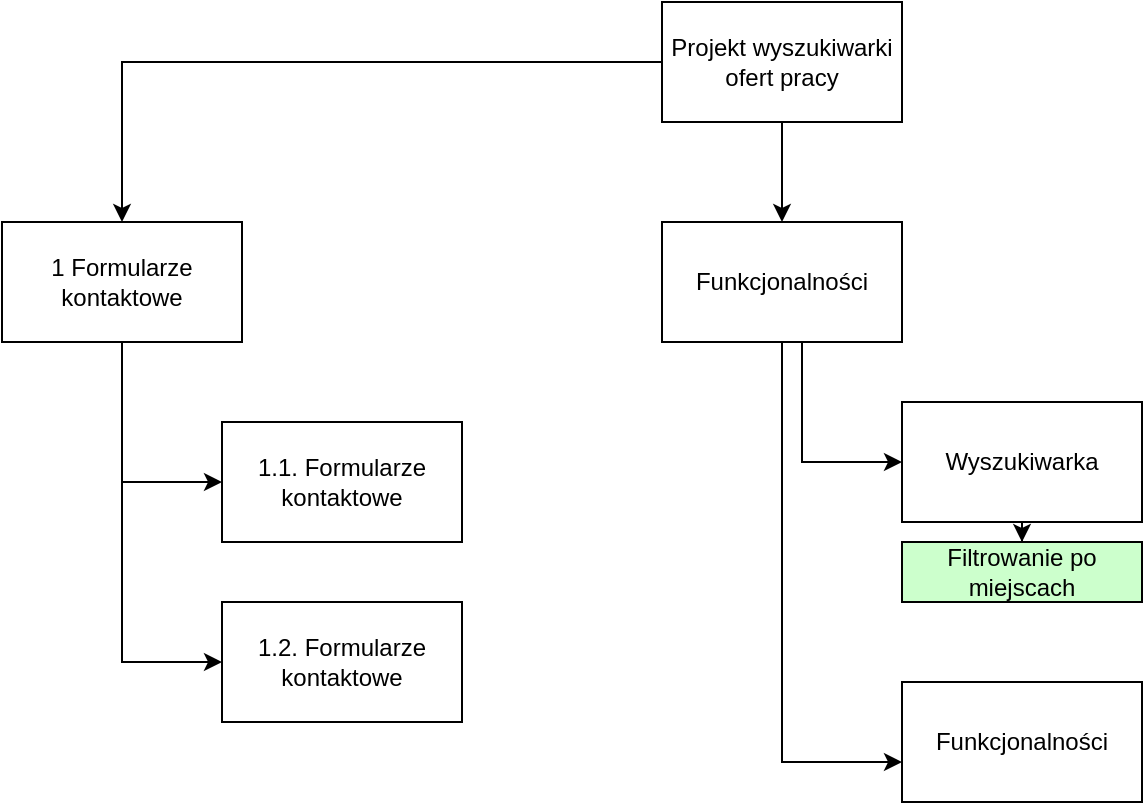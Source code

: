 <mxfile version="10.5.4" type="google"><diagram id="QePWXyaWrRV-x3fwj3Vs" name="WBS"><mxGraphModel dx="1250" dy="550" grid="1" gridSize="10" guides="1" tooltips="1" connect="1" arrows="1" fold="1" page="1" pageScale="1" pageWidth="10000" pageHeight="10000" math="0" shadow="0"><root><mxCell id="0"/><mxCell id="1" parent="0"/><mxCell id="9vRjM_weRMUoOdksdc-g-3" value="" style="edgeStyle=orthogonalEdgeStyle;rounded=0;orthogonalLoop=1;jettySize=auto;html=1;" edge="1" parent="1" source="9vRjM_weRMUoOdksdc-g-1" target="9vRjM_weRMUoOdksdc-g-2"><mxGeometry relative="1" as="geometry"/></mxCell><mxCell id="9vRjM_weRMUoOdksdc-g-9" value="" style="edgeStyle=orthogonalEdgeStyle;rounded=0;orthogonalLoop=1;jettySize=auto;html=1;" edge="1" parent="1" source="9vRjM_weRMUoOdksdc-g-1" target="9vRjM_weRMUoOdksdc-g-8"><mxGeometry relative="1" as="geometry"/></mxCell><mxCell id="9vRjM_weRMUoOdksdc-g-1" value="Projekt wyszukiwarki ofert pracy" style="rounded=0;whiteSpace=wrap;html=1;" vertex="1" parent="1"><mxGeometry x="550" y="40" width="120" height="60" as="geometry"/></mxCell><mxCell id="9vRjM_weRMUoOdksdc-g-11" value="" style="edgeStyle=orthogonalEdgeStyle;rounded=0;orthogonalLoop=1;jettySize=auto;html=1;" edge="1" parent="1" source="9vRjM_weRMUoOdksdc-g-8" target="9vRjM_weRMUoOdksdc-g-10"><mxGeometry relative="1" as="geometry"><Array as="points"><mxPoint x="620" y="270"/></Array></mxGeometry></mxCell><mxCell id="9vRjM_weRMUoOdksdc-g-15" value="" style="edgeStyle=orthogonalEdgeStyle;rounded=0;orthogonalLoop=1;jettySize=auto;html=1;" edge="1" parent="1" source="9vRjM_weRMUoOdksdc-g-8" target="9vRjM_weRMUoOdksdc-g-14"><mxGeometry relative="1" as="geometry"><Array as="points"><mxPoint x="610" y="420"/></Array></mxGeometry></mxCell><mxCell id="9vRjM_weRMUoOdksdc-g-8" value="Funkcjonalności" style="rounded=0;whiteSpace=wrap;html=1;" vertex="1" parent="1"><mxGeometry x="550" y="150" width="120" height="60" as="geometry"/></mxCell><mxCell id="9vRjM_weRMUoOdksdc-g-14" value="Funkcjonalności" style="rounded=0;whiteSpace=wrap;html=1;" vertex="1" parent="1"><mxGeometry x="670" y="380" width="120" height="60" as="geometry"/></mxCell><mxCell id="9vRjM_weRMUoOdksdc-g-13" value="" style="edgeStyle=orthogonalEdgeStyle;rounded=0;orthogonalLoop=1;jettySize=auto;html=1;" edge="1" parent="1" source="9vRjM_weRMUoOdksdc-g-10" target="9vRjM_weRMUoOdksdc-g-12"><mxGeometry relative="1" as="geometry"/></mxCell><mxCell id="9vRjM_weRMUoOdksdc-g-10" value="Wyszukiwarka&lt;br&gt;" style="rounded=0;whiteSpace=wrap;html=1;" vertex="1" parent="1"><mxGeometry x="670" y="240" width="120" height="60" as="geometry"/></mxCell><mxCell id="9vRjM_weRMUoOdksdc-g-12" value="Filtrowanie po miejscach&lt;br&gt;" style="rounded=0;whiteSpace=wrap;html=1;fillColor=#CCFFCC;" vertex="1" parent="1"><mxGeometry x="670" y="310" width="120" height="30" as="geometry"/></mxCell><mxCell id="9vRjM_weRMUoOdksdc-g-5" value="" style="edgeStyle=orthogonalEdgeStyle;rounded=0;orthogonalLoop=1;jettySize=auto;html=1;" edge="1" parent="1" source="9vRjM_weRMUoOdksdc-g-2" target="9vRjM_weRMUoOdksdc-g-4"><mxGeometry relative="1" as="geometry"><Array as="points"><mxPoint x="280" y="280"/></Array></mxGeometry></mxCell><mxCell id="9vRjM_weRMUoOdksdc-g-7" value="" style="edgeStyle=orthogonalEdgeStyle;rounded=0;orthogonalLoop=1;jettySize=auto;html=1;" edge="1" parent="1" source="9vRjM_weRMUoOdksdc-g-2" target="9vRjM_weRMUoOdksdc-g-6"><mxGeometry relative="1" as="geometry"><Array as="points"><mxPoint x="280" y="370"/></Array></mxGeometry></mxCell><mxCell id="9vRjM_weRMUoOdksdc-g-2" value="1 Formularze kontaktowe" style="rounded=0;whiteSpace=wrap;html=1;" vertex="1" parent="1"><mxGeometry x="220" y="150" width="120" height="60" as="geometry"/></mxCell><mxCell id="9vRjM_weRMUoOdksdc-g-6" value="1.2. Formularze kontaktowe" style="rounded=0;whiteSpace=wrap;html=1;" vertex="1" parent="1"><mxGeometry x="330" y="340" width="120" height="60" as="geometry"/></mxCell><mxCell id="9vRjM_weRMUoOdksdc-g-4" value="1.1. Formularze kontaktowe" style="rounded=0;whiteSpace=wrap;html=1;" vertex="1" parent="1"><mxGeometry x="330" y="250" width="120" height="60" as="geometry"/></mxCell></root></mxGraphModel></diagram><diagram id="m2jHwlMhzYW-auUMtDu8" name="Procesy"><mxGraphModel dx="1250" dy="550" grid="1" gridSize="10" guides="1" tooltips="1" connect="1" arrows="1" fold="1" page="1" pageScale="1" pageWidth="10000" pageHeight="10000" math="0" shadow="0"><root><mxCell id="3iJdKYUzNo0gn2XUnnmt-0"/><mxCell id="3iJdKYUzNo0gn2XUnnmt-1" parent="3iJdKYUzNo0gn2XUnnmt-0"/><mxCell id="3iJdKYUzNo0gn2XUnnmt-6" style="edgeStyle=orthogonalEdgeStyle;rounded=0;orthogonalLoop=1;jettySize=auto;html=1;" edge="1" parent="3iJdKYUzNo0gn2XUnnmt-1" source="3iJdKYUzNo0gn2XUnnmt-2" target="3iJdKYUzNo0gn2XUnnmt-5"><mxGeometry relative="1" as="geometry"/></mxCell><mxCell id="3iJdKYUzNo0gn2XUnnmt-2" value="Użytkownik" style="shape=umlActor;verticalLabelPosition=bottom;labelBackgroundColor=#ffffff;verticalAlign=top;html=1;outlineConnect=0;fillColor=#CCFFCC;" vertex="1" parent="3iJdKYUzNo0gn2XUnnmt-1"><mxGeometry x="180" y="130" width="120" height="150" as="geometry"/></mxCell><mxCell id="3iJdKYUzNo0gn2XUnnmt-8" style="edgeStyle=orthogonalEdgeStyle;rounded=0;orthogonalLoop=1;jettySize=auto;html=1;" edge="1" parent="3iJdKYUzNo0gn2XUnnmt-1" source="3iJdKYUzNo0gn2XUnnmt-5" target="3iJdKYUzNo0gn2XUnnmt-7"><mxGeometry relative="1" as="geometry"/></mxCell><mxCell id="3iJdKYUzNo0gn2XUnnmt-15" style="edgeStyle=orthogonalEdgeStyle;rounded=0;orthogonalLoop=1;jettySize=auto;html=1;entryX=0;entryY=0.5;entryDx=0;entryDy=0;" edge="1" parent="3iJdKYUzNo0gn2XUnnmt-1" source="3iJdKYUzNo0gn2XUnnmt-5" target="3iJdKYUzNo0gn2XUnnmt-14"><mxGeometry relative="1" as="geometry"><Array as="points"><mxPoint x="460" y="70"/></Array></mxGeometry></mxCell><mxCell id="3iJdKYUzNo0gn2XUnnmt-5" value="Strona główna sklepu" style="rounded=0;whiteSpace=wrap;html=1;fillColor=#CCFFCC;" vertex="1" parent="3iJdKYUzNo0gn2XUnnmt-1"><mxGeometry x="410" y="175" width="120" height="60" as="geometry"/></mxCell><mxCell id="3iJdKYUzNo0gn2XUnnmt-13" value="" style="edgeStyle=orthogonalEdgeStyle;rounded=0;orthogonalLoop=1;jettySize=auto;html=1;" edge="1" parent="3iJdKYUzNo0gn2XUnnmt-1" source="3iJdKYUzNo0gn2XUnnmt-7" target="3iJdKYUzNo0gn2XUnnmt-5"><mxGeometry relative="1" as="geometry"/></mxCell><mxCell id="3iJdKYUzNo0gn2XUnnmt-18" style="edgeStyle=orthogonalEdgeStyle;rounded=0;orthogonalLoop=1;jettySize=auto;html=1;" edge="1" parent="3iJdKYUzNo0gn2XUnnmt-1" source="3iJdKYUzNo0gn2XUnnmt-7" target="3iJdKYUzNo0gn2XUnnmt-17"><mxGeometry relative="1" as="geometry"/></mxCell><mxCell id="3iJdKYUzNo0gn2XUnnmt-7" value="Wyszukuje produkt" style="ellipse;whiteSpace=wrap;html=1;fillColor=#CCFFCC;" vertex="1" parent="3iJdKYUzNo0gn2XUnnmt-1"><mxGeometry x="620" y="164.5" width="120" height="80" as="geometry"/></mxCell><mxCell id="3iJdKYUzNo0gn2XUnnmt-23" style="edgeStyle=orthogonalEdgeStyle;rounded=0;orthogonalLoop=1;jettySize=auto;html=1;entryX=1;entryY=0.5;entryDx=0;entryDy=0;" edge="1" parent="3iJdKYUzNo0gn2XUnnmt-1" source="3iJdKYUzNo0gn2XUnnmt-9" target="3iJdKYUzNo0gn2XUnnmt-22"><mxGeometry relative="1" as="geometry"/></mxCell><mxCell id="3iJdKYUzNo0gn2XUnnmt-9" value="Złożenie zamówienia" style="rounded=0;whiteSpace=wrap;html=1;fillColor=#CCFFCC;" vertex="1" parent="3iJdKYUzNo0gn2XUnnmt-1"><mxGeometry x="990" y="300" width="150" height="93" as="geometry"/></mxCell><mxCell id="hwX1hQSWnGRbqyzGdEg5-0" style="edgeStyle=orthogonalEdgeStyle;rounded=0;orthogonalLoop=1;jettySize=auto;html=1;entryX=0.593;entryY=-0.003;entryDx=0;entryDy=0;entryPerimeter=0;" edge="1" parent="3iJdKYUzNo0gn2XUnnmt-1" source="3iJdKYUzNo0gn2XUnnmt-11" target="3iJdKYUzNo0gn2XUnnmt-36"><mxGeometry relative="1" as="geometry"/></mxCell><mxCell id="3iJdKYUzNo0gn2XUnnmt-11" value="Zamówienie produktu" style="ellipse;whiteSpace=wrap;html=1;fillColor=#CCFFCC;" vertex="1" parent="3iJdKYUzNo0gn2XUnnmt-1"><mxGeometry x="300" y="500" width="120" height="80" as="geometry"/></mxCell><mxCell id="3iJdKYUzNo0gn2XUnnmt-16" style="edgeStyle=orthogonalEdgeStyle;rounded=0;orthogonalLoop=1;jettySize=auto;html=1;entryX=0.5;entryY=0;entryDx=0;entryDy=0;" edge="1" parent="3iJdKYUzNo0gn2XUnnmt-1" source="3iJdKYUzNo0gn2XUnnmt-14" target="3iJdKYUzNo0gn2XUnnmt-7"><mxGeometry relative="1" as="geometry"/></mxCell><mxCell id="3iJdKYUzNo0gn2XUnnmt-14" value="Wyszukiwarka szczegółówa" style="rounded=0;whiteSpace=wrap;html=1;fillColor=#CCFFCC;" vertex="1" parent="3iJdKYUzNo0gn2XUnnmt-1"><mxGeometry x="610" y="30" width="140" height="80" as="geometry"/></mxCell><mxCell id="3iJdKYUzNo0gn2XUnnmt-20" style="edgeStyle=orthogonalEdgeStyle;rounded=0;orthogonalLoop=1;jettySize=auto;html=1;entryX=0;entryY=0.5;entryDx=0;entryDy=0;" edge="1" parent="3iJdKYUzNo0gn2XUnnmt-1" source="3iJdKYUzNo0gn2XUnnmt-17" target="3iJdKYUzNo0gn2XUnnmt-19"><mxGeometry relative="1" as="geometry"/></mxCell><mxCell id="3iJdKYUzNo0gn2XUnnmt-17" value="Listy produktów zawężonej" style="rounded=0;whiteSpace=wrap;html=1;fillColor=#FF9999;" vertex="1" parent="3iJdKYUzNo0gn2XUnnmt-1"><mxGeometry x="800" y="160" width="140" height="90" as="geometry"/></mxCell><mxCell id="3iJdKYUzNo0gn2XUnnmt-21" style="edgeStyle=orthogonalEdgeStyle;rounded=0;orthogonalLoop=1;jettySize=auto;html=1;entryX=0.5;entryY=0;entryDx=0;entryDy=0;" edge="1" parent="3iJdKYUzNo0gn2XUnnmt-1" source="3iJdKYUzNo0gn2XUnnmt-19" target="3iJdKYUzNo0gn2XUnnmt-9"><mxGeometry relative="1" as="geometry"/></mxCell><mxCell id="3iJdKYUzNo0gn2XUnnmt-19" value="Dodaj do koszyka" style="ellipse;whiteSpace=wrap;html=1;fillColor=#CCFFCC;" vertex="1" parent="3iJdKYUzNo0gn2XUnnmt-1"><mxGeometry x="1000" y="160" width="130" height="90" as="geometry"/></mxCell><mxCell id="3iJdKYUzNo0gn2XUnnmt-27" style="edgeStyle=orthogonalEdgeStyle;rounded=0;orthogonalLoop=1;jettySize=auto;html=1;" edge="1" parent="3iJdKYUzNo0gn2XUnnmt-1" source="3iJdKYUzNo0gn2XUnnmt-22" target="3iJdKYUzNo0gn2XUnnmt-24"><mxGeometry relative="1" as="geometry"/></mxCell><mxCell id="3iJdKYUzNo0gn2XUnnmt-28" style="edgeStyle=orthogonalEdgeStyle;rounded=0;orthogonalLoop=1;jettySize=auto;html=1;entryX=1;entryY=0.5;entryDx=0;entryDy=0;" edge="1" parent="3iJdKYUzNo0gn2XUnnmt-1" source="3iJdKYUzNo0gn2XUnnmt-22" target="3iJdKYUzNo0gn2XUnnmt-25"><mxGeometry relative="1" as="geometry"/></mxCell><mxCell id="3iJdKYUzNo0gn2XUnnmt-29" style="edgeStyle=orthogonalEdgeStyle;rounded=0;orthogonalLoop=1;jettySize=auto;html=1;entryX=1;entryY=0.5;entryDx=0;entryDy=0;" edge="1" parent="3iJdKYUzNo0gn2XUnnmt-1" source="3iJdKYUzNo0gn2XUnnmt-22" target="3iJdKYUzNo0gn2XUnnmt-26"><mxGeometry relative="1" as="geometry"/></mxCell><mxCell id="3iJdKYUzNo0gn2XUnnmt-22" value="Wybór form płatności&lt;br&gt;" style="rounded=0;whiteSpace=wrap;html=1;fillColor=#FF9999;" vertex="1" parent="3iJdKYUzNo0gn2XUnnmt-1"><mxGeometry x="770" y="306.5" width="140" height="80" as="geometry"/></mxCell><mxCell id="3iJdKYUzNo0gn2XUnnmt-32" style="edgeStyle=orthogonalEdgeStyle;rounded=0;orthogonalLoop=1;jettySize=auto;html=1;entryX=1;entryY=0.5;entryDx=0;entryDy=0;" edge="1" parent="3iJdKYUzNo0gn2XUnnmt-1" source="3iJdKYUzNo0gn2XUnnmt-24" target="3iJdKYUzNo0gn2XUnnmt-31"><mxGeometry relative="1" as="geometry"/></mxCell><mxCell id="3iJdKYUzNo0gn2XUnnmt-24" value="PayU online" style="rounded=0;whiteSpace=wrap;html=1;fillColor=#FF9999;" vertex="1" parent="3iJdKYUzNo0gn2XUnnmt-1"><mxGeometry x="520" y="306.5" width="120" height="60" as="geometry"/></mxCell><mxCell id="3iJdKYUzNo0gn2XUnnmt-33" style="edgeStyle=orthogonalEdgeStyle;rounded=0;orthogonalLoop=1;jettySize=auto;html=1;" edge="1" parent="3iJdKYUzNo0gn2XUnnmt-1" source="3iJdKYUzNo0gn2XUnnmt-25" target="3iJdKYUzNo0gn2XUnnmt-31"><mxGeometry relative="1" as="geometry"/></mxCell><mxCell id="3iJdKYUzNo0gn2XUnnmt-25" value="Płatność kartą e-service" style="rounded=0;whiteSpace=wrap;html=1;fillColor=#FF9999;" vertex="1" parent="3iJdKYUzNo0gn2XUnnmt-1"><mxGeometry x="520" y="380" width="120" height="60" as="geometry"/></mxCell><mxCell id="3iJdKYUzNo0gn2XUnnmt-34" style="edgeStyle=orthogonalEdgeStyle;rounded=0;orthogonalLoop=1;jettySize=auto;html=1;entryX=1;entryY=0.5;entryDx=0;entryDy=0;" edge="1" parent="3iJdKYUzNo0gn2XUnnmt-1" source="3iJdKYUzNo0gn2XUnnmt-26" target="3iJdKYUzNo0gn2XUnnmt-31"><mxGeometry relative="1" as="geometry"/></mxCell><mxCell id="3iJdKYUzNo0gn2XUnnmt-26" value="Płatność przelewem (pocztowym)" style="rounded=0;whiteSpace=wrap;html=1;fillColor=#FF9999;" vertex="1" parent="3iJdKYUzNo0gn2XUnnmt-1"><mxGeometry x="520" y="460" width="120" height="60" as="geometry"/></mxCell><mxCell id="3iJdKYUzNo0gn2XUnnmt-35" style="edgeStyle=orthogonalEdgeStyle;rounded=0;orthogonalLoop=1;jettySize=auto;html=1;" edge="1" parent="3iJdKYUzNo0gn2XUnnmt-1" source="3iJdKYUzNo0gn2XUnnmt-31" target="3iJdKYUzNo0gn2XUnnmt-11"><mxGeometry relative="1" as="geometry"/></mxCell><mxCell id="3iJdKYUzNo0gn2XUnnmt-31" value="Formu dostawy" style="rounded=0;whiteSpace=wrap;html=1;fillColor=#FF9999;" vertex="1" parent="3iJdKYUzNo0gn2XUnnmt-1"><mxGeometry x="300" y="380" width="120" height="60" as="geometry"/></mxCell><mxCell id="hwX1hQSWnGRbqyzGdEg5-3" style="edgeStyle=orthogonalEdgeStyle;rounded=0;orthogonalLoop=1;jettySize=auto;html=1;entryX=0;entryY=0.5;entryDx=0;entryDy=0;" edge="1" parent="3iJdKYUzNo0gn2XUnnmt-1" source="3iJdKYUzNo0gn2XUnnmt-36" target="hwX1hQSWnGRbqyzGdEg5-1"><mxGeometry relative="1" as="geometry"/></mxCell><mxCell id="hwX1hQSWnGRbqyzGdEg5-4" style="edgeStyle=orthogonalEdgeStyle;rounded=0;orthogonalLoop=1;jettySize=auto;html=1;" edge="1" parent="3iJdKYUzNo0gn2XUnnmt-1" source="3iJdKYUzNo0gn2XUnnmt-36" target="hwX1hQSWnGRbqyzGdEg5-2"><mxGeometry relative="1" as="geometry"/></mxCell><mxCell id="3iJdKYUzNo0gn2XUnnmt-36" value="Potwierdzenie zamówienia" style="rounded=0;whiteSpace=wrap;html=1;fillColor=#FF9999;" vertex="1" parent="3iJdKYUzNo0gn2XUnnmt-1"><mxGeometry x="290" y="630" width="120" height="60" as="geometry"/></mxCell><mxCell id="hwX1hQSWnGRbqyzGdEg5-1" value="Baza danych" style="rounded=1;whiteSpace=wrap;html=1;fillColor=#FF9999;" vertex="1" parent="3iJdKYUzNo0gn2XUnnmt-1"><mxGeometry x="520" y="580" width="150" height="70" as="geometry"/></mxCell><mxCell id="hwX1hQSWnGRbqyzGdEg5-2" value="Zewnetrznym systemie rozliczeniowym" style="rounded=1;whiteSpace=wrap;html=1;fillColor=#FF9999;" vertex="1" parent="3iJdKYUzNo0gn2XUnnmt-1"><mxGeometry x="520" y="680" width="150" height="70" as="geometry"/></mxCell></root></mxGraphModel></diagram></mxfile>